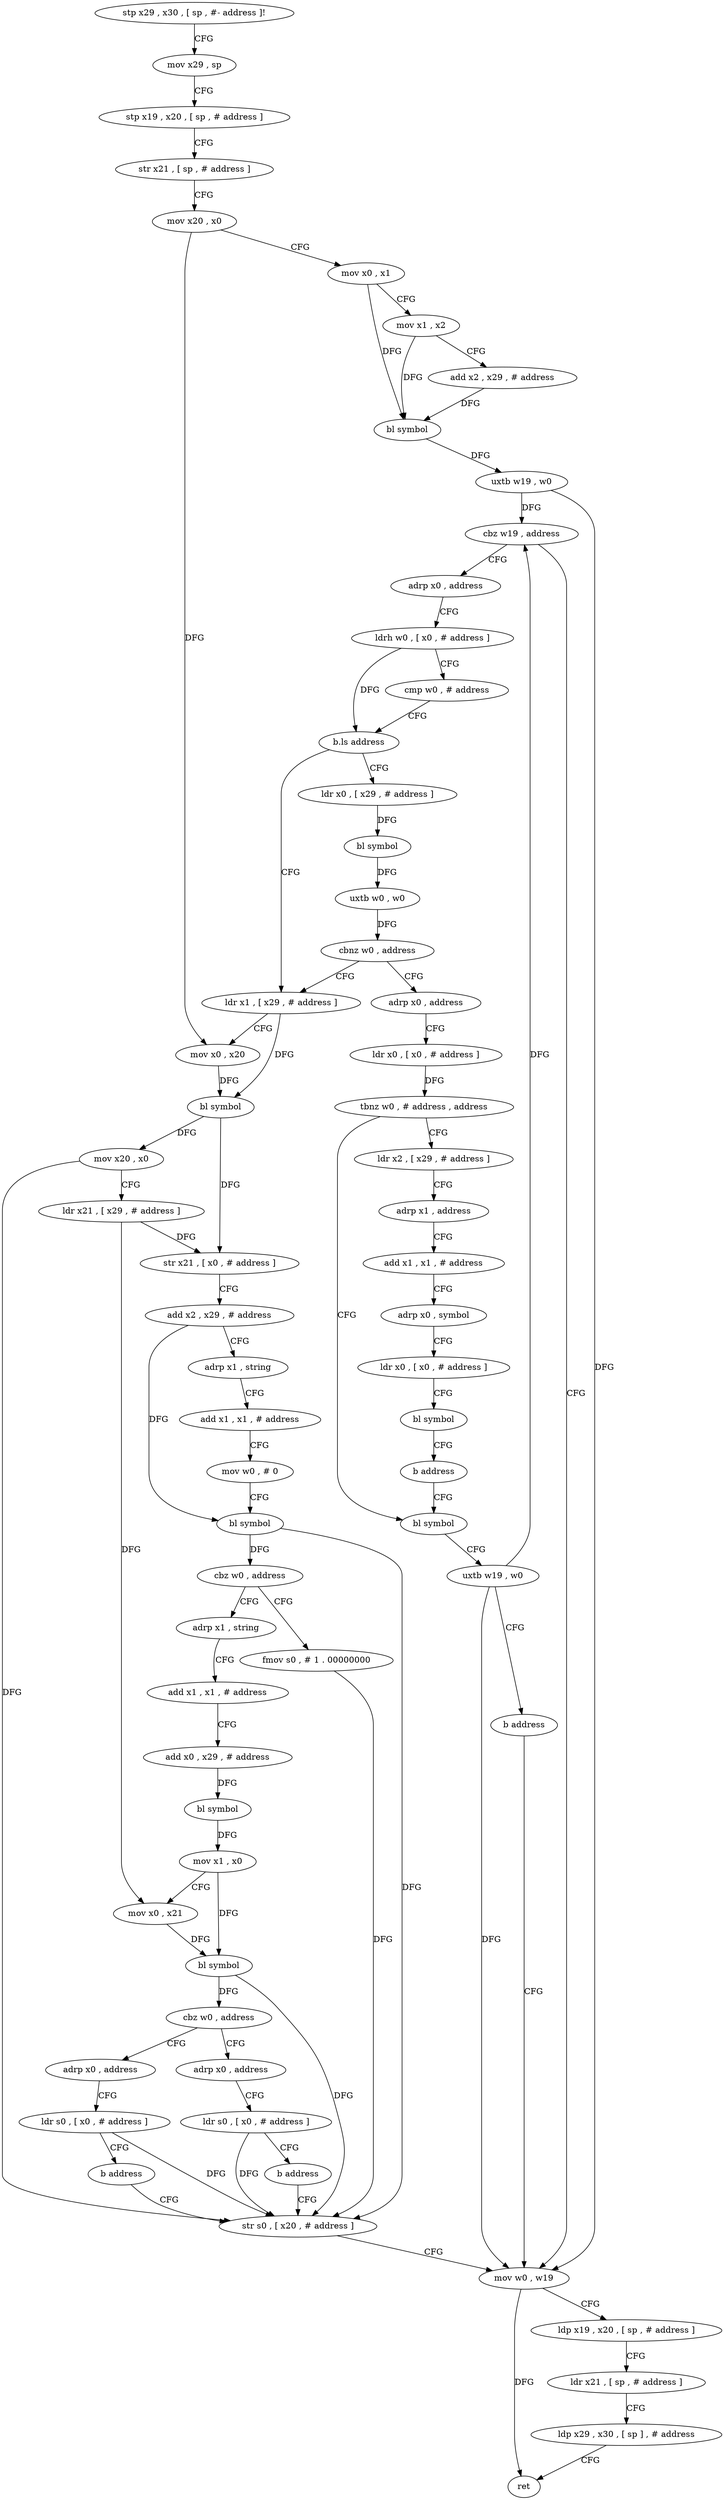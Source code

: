 digraph "func" {
"4258996" [label = "stp x29 , x30 , [ sp , #- address ]!" ]
"4259000" [label = "mov x29 , sp" ]
"4259004" [label = "stp x19 , x20 , [ sp , # address ]" ]
"4259008" [label = "str x21 , [ sp , # address ]" ]
"4259012" [label = "mov x20 , x0" ]
"4259016" [label = "mov x0 , x1" ]
"4259020" [label = "mov x1 , x2" ]
"4259024" [label = "add x2 , x29 , # address" ]
"4259028" [label = "bl symbol" ]
"4259032" [label = "uxtb w19 , w0" ]
"4259036" [label = "cbz w19 , address" ]
"4259152" [label = "mov w0 , w19" ]
"4259040" [label = "adrp x0 , address" ]
"4259156" [label = "ldp x19 , x20 , [ sp , # address ]" ]
"4259160" [label = "ldr x21 , [ sp , # address ]" ]
"4259164" [label = "ldp x29 , x30 , [ sp ] , # address" ]
"4259168" [label = "ret" ]
"4259044" [label = "ldrh w0 , [ x0 , # address ]" ]
"4259048" [label = "cmp w0 , # address" ]
"4259052" [label = "b.ls address" ]
"4259096" [label = "ldr x1 , [ x29 , # address ]" ]
"4259056" [label = "ldr x0 , [ x29 , # address ]" ]
"4259100" [label = "mov x0 , x20" ]
"4259104" [label = "bl symbol" ]
"4259108" [label = "mov x20 , x0" ]
"4259112" [label = "ldr x21 , [ x29 , # address ]" ]
"4259116" [label = "str x21 , [ x0 , # address ]" ]
"4259120" [label = "add x2 , x29 , # address" ]
"4259124" [label = "adrp x1 , string" ]
"4259128" [label = "add x1 , x1 , # address" ]
"4259132" [label = "mov w0 , # 0" ]
"4259136" [label = "bl symbol" ]
"4259140" [label = "cbz w0 , address" ]
"4259172" [label = "adrp x1 , string" ]
"4259144" [label = "fmov s0 , # 1 . 00000000" ]
"4259060" [label = "bl symbol" ]
"4259064" [label = "uxtb w0 , w0" ]
"4259068" [label = "cbnz w0 , address" ]
"4259072" [label = "adrp x0 , address" ]
"4259176" [label = "add x1 , x1 , # address" ]
"4259180" [label = "add x0 , x29 , # address" ]
"4259184" [label = "bl symbol" ]
"4259188" [label = "mov x1 , x0" ]
"4259192" [label = "mov x0 , x21" ]
"4259196" [label = "bl symbol" ]
"4259200" [label = "cbz w0 , address" ]
"4259216" [label = "adrp x0 , address" ]
"4259204" [label = "adrp x0 , address" ]
"4259148" [label = "str s0 , [ x20 , # address ]" ]
"4259076" [label = "ldr x0 , [ x0 , # address ]" ]
"4259080" [label = "tbnz w0 , # address , address" ]
"4259228" [label = "ldr x2 , [ x29 , # address ]" ]
"4259084" [label = "bl symbol" ]
"4259220" [label = "ldr s0 , [ x0 , # address ]" ]
"4259224" [label = "b address" ]
"4259208" [label = "ldr s0 , [ x0 , # address ]" ]
"4259212" [label = "b address" ]
"4259232" [label = "adrp x1 , address" ]
"4259236" [label = "add x1 , x1 , # address" ]
"4259240" [label = "adrp x0 , symbol" ]
"4259244" [label = "ldr x0 , [ x0 , # address ]" ]
"4259248" [label = "bl symbol" ]
"4259252" [label = "b address" ]
"4259088" [label = "uxtb w19 , w0" ]
"4259092" [label = "b address" ]
"4258996" -> "4259000" [ label = "CFG" ]
"4259000" -> "4259004" [ label = "CFG" ]
"4259004" -> "4259008" [ label = "CFG" ]
"4259008" -> "4259012" [ label = "CFG" ]
"4259012" -> "4259016" [ label = "CFG" ]
"4259012" -> "4259100" [ label = "DFG" ]
"4259016" -> "4259020" [ label = "CFG" ]
"4259016" -> "4259028" [ label = "DFG" ]
"4259020" -> "4259024" [ label = "CFG" ]
"4259020" -> "4259028" [ label = "DFG" ]
"4259024" -> "4259028" [ label = "DFG" ]
"4259028" -> "4259032" [ label = "DFG" ]
"4259032" -> "4259036" [ label = "DFG" ]
"4259032" -> "4259152" [ label = "DFG" ]
"4259036" -> "4259152" [ label = "CFG" ]
"4259036" -> "4259040" [ label = "CFG" ]
"4259152" -> "4259156" [ label = "CFG" ]
"4259152" -> "4259168" [ label = "DFG" ]
"4259040" -> "4259044" [ label = "CFG" ]
"4259156" -> "4259160" [ label = "CFG" ]
"4259160" -> "4259164" [ label = "CFG" ]
"4259164" -> "4259168" [ label = "CFG" ]
"4259044" -> "4259048" [ label = "CFG" ]
"4259044" -> "4259052" [ label = "DFG" ]
"4259048" -> "4259052" [ label = "CFG" ]
"4259052" -> "4259096" [ label = "CFG" ]
"4259052" -> "4259056" [ label = "CFG" ]
"4259096" -> "4259100" [ label = "CFG" ]
"4259096" -> "4259104" [ label = "DFG" ]
"4259056" -> "4259060" [ label = "DFG" ]
"4259100" -> "4259104" [ label = "DFG" ]
"4259104" -> "4259108" [ label = "DFG" ]
"4259104" -> "4259116" [ label = "DFG" ]
"4259108" -> "4259112" [ label = "CFG" ]
"4259108" -> "4259148" [ label = "DFG" ]
"4259112" -> "4259116" [ label = "DFG" ]
"4259112" -> "4259192" [ label = "DFG" ]
"4259116" -> "4259120" [ label = "CFG" ]
"4259120" -> "4259124" [ label = "CFG" ]
"4259120" -> "4259136" [ label = "DFG" ]
"4259124" -> "4259128" [ label = "CFG" ]
"4259128" -> "4259132" [ label = "CFG" ]
"4259132" -> "4259136" [ label = "CFG" ]
"4259136" -> "4259140" [ label = "DFG" ]
"4259136" -> "4259148" [ label = "DFG" ]
"4259140" -> "4259172" [ label = "CFG" ]
"4259140" -> "4259144" [ label = "CFG" ]
"4259172" -> "4259176" [ label = "CFG" ]
"4259144" -> "4259148" [ label = "DFG" ]
"4259060" -> "4259064" [ label = "DFG" ]
"4259064" -> "4259068" [ label = "DFG" ]
"4259068" -> "4259096" [ label = "CFG" ]
"4259068" -> "4259072" [ label = "CFG" ]
"4259072" -> "4259076" [ label = "CFG" ]
"4259176" -> "4259180" [ label = "CFG" ]
"4259180" -> "4259184" [ label = "DFG" ]
"4259184" -> "4259188" [ label = "DFG" ]
"4259188" -> "4259192" [ label = "CFG" ]
"4259188" -> "4259196" [ label = "DFG" ]
"4259192" -> "4259196" [ label = "DFG" ]
"4259196" -> "4259200" [ label = "DFG" ]
"4259196" -> "4259148" [ label = "DFG" ]
"4259200" -> "4259216" [ label = "CFG" ]
"4259200" -> "4259204" [ label = "CFG" ]
"4259216" -> "4259220" [ label = "CFG" ]
"4259204" -> "4259208" [ label = "CFG" ]
"4259148" -> "4259152" [ label = "CFG" ]
"4259076" -> "4259080" [ label = "DFG" ]
"4259080" -> "4259228" [ label = "CFG" ]
"4259080" -> "4259084" [ label = "CFG" ]
"4259228" -> "4259232" [ label = "CFG" ]
"4259084" -> "4259088" [ label = "CFG" ]
"4259220" -> "4259224" [ label = "CFG" ]
"4259220" -> "4259148" [ label = "DFG" ]
"4259224" -> "4259148" [ label = "CFG" ]
"4259208" -> "4259212" [ label = "CFG" ]
"4259208" -> "4259148" [ label = "DFG" ]
"4259212" -> "4259148" [ label = "CFG" ]
"4259232" -> "4259236" [ label = "CFG" ]
"4259236" -> "4259240" [ label = "CFG" ]
"4259240" -> "4259244" [ label = "CFG" ]
"4259244" -> "4259248" [ label = "CFG" ]
"4259248" -> "4259252" [ label = "CFG" ]
"4259252" -> "4259084" [ label = "CFG" ]
"4259088" -> "4259092" [ label = "CFG" ]
"4259088" -> "4259036" [ label = "DFG" ]
"4259088" -> "4259152" [ label = "DFG" ]
"4259092" -> "4259152" [ label = "CFG" ]
}
